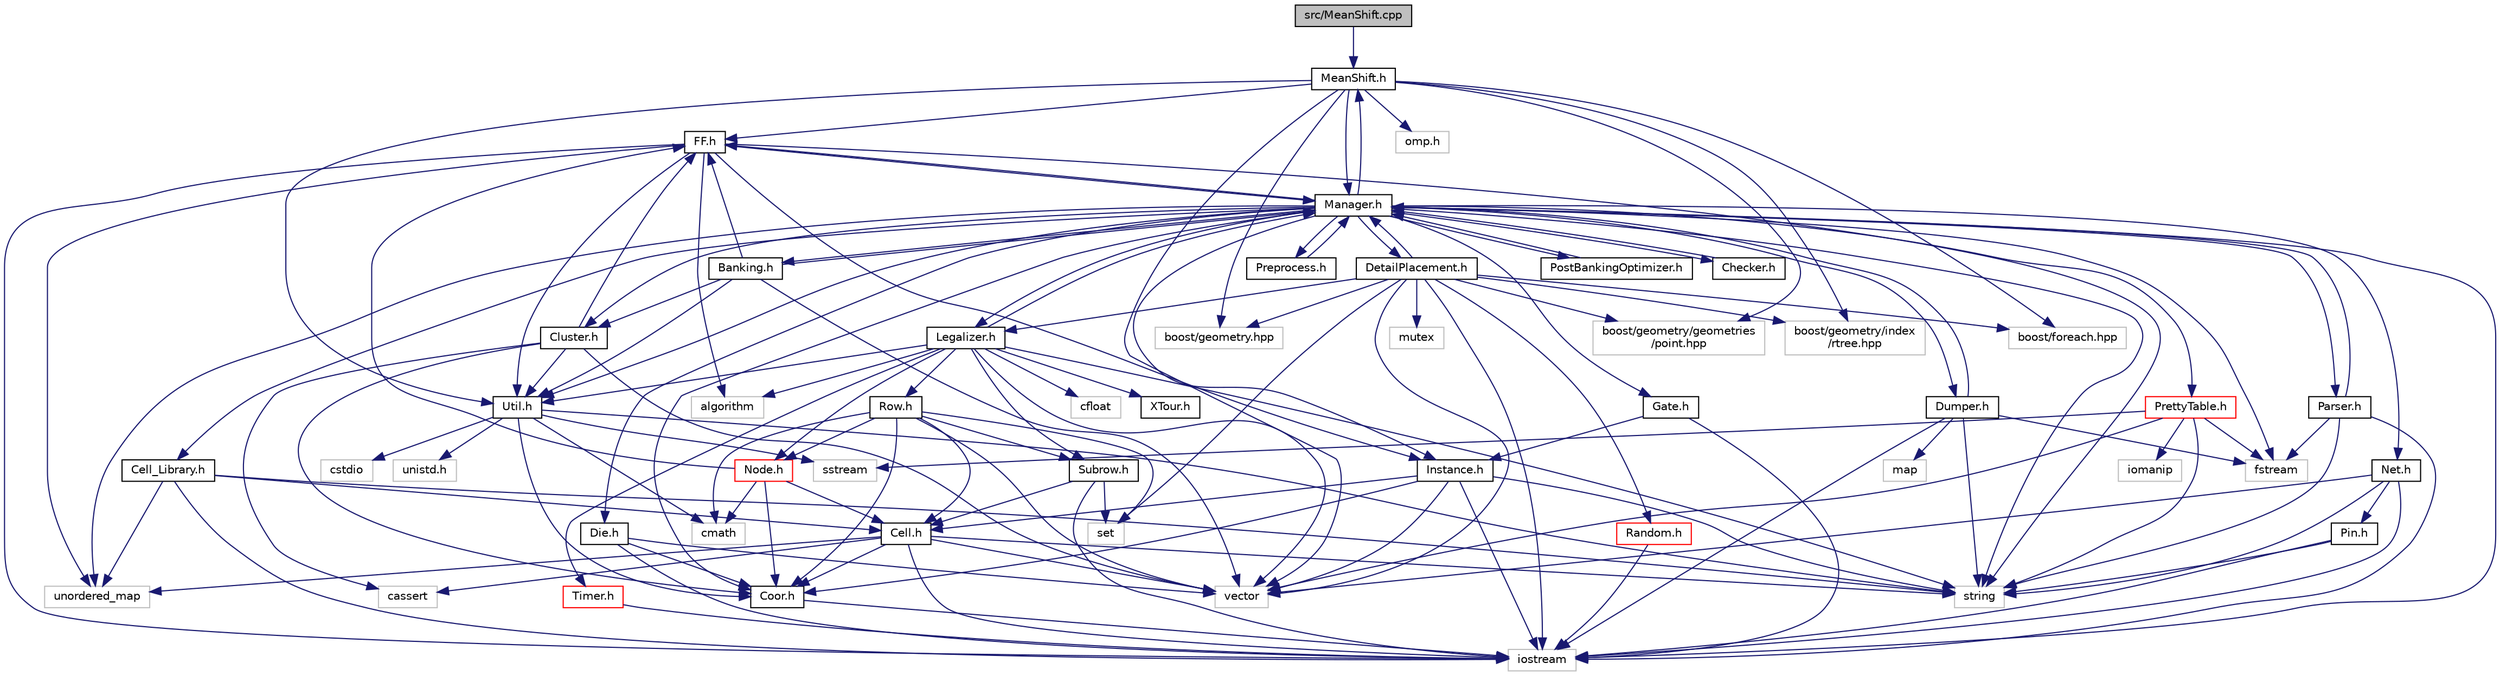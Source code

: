 digraph "src/MeanShift.cpp"
{
 // LATEX_PDF_SIZE
  edge [fontname="Helvetica",fontsize="10",labelfontname="Helvetica",labelfontsize="10"];
  node [fontname="Helvetica",fontsize="10",shape=record];
  Node1 [label="src/MeanShift.cpp",height=0.2,width=0.4,color="black", fillcolor="grey75", style="filled", fontcolor="black",tooltip=" "];
  Node1 -> Node2 [color="midnightblue",fontsize="10",style="solid"];
  Node2 [label="MeanShift.h",height=0.2,width=0.4,color="black", fillcolor="white", style="filled",URL="$MeanShift_8h.html",tooltip=" "];
  Node2 -> Node3 [color="midnightblue",fontsize="10",style="solid"];
  Node3 [label="boost/geometry.hpp",height=0.2,width=0.4,color="grey75", fillcolor="white", style="filled",tooltip=" "];
  Node2 -> Node4 [color="midnightblue",fontsize="10",style="solid"];
  Node4 [label="boost/geometry/geometries\l/point.hpp",height=0.2,width=0.4,color="grey75", fillcolor="white", style="filled",tooltip=" "];
  Node2 -> Node5 [color="midnightblue",fontsize="10",style="solid"];
  Node5 [label="boost/geometry/index\l/rtree.hpp",height=0.2,width=0.4,color="grey75", fillcolor="white", style="filled",tooltip=" "];
  Node2 -> Node6 [color="midnightblue",fontsize="10",style="solid"];
  Node6 [label="boost/foreach.hpp",height=0.2,width=0.4,color="grey75", fillcolor="white", style="filled",tooltip=" "];
  Node2 -> Node7 [color="midnightblue",fontsize="10",style="solid"];
  Node7 [label="vector",height=0.2,width=0.4,color="grey75", fillcolor="white", style="filled",tooltip=" "];
  Node2 -> Node8 [color="midnightblue",fontsize="10",style="solid"];
  Node8 [label="omp.h",height=0.2,width=0.4,color="grey75", fillcolor="white", style="filled",tooltip=" "];
  Node2 -> Node9 [color="midnightblue",fontsize="10",style="solid"];
  Node9 [label="Util.h",height=0.2,width=0.4,color="black", fillcolor="white", style="filled",URL="$Util_8h.html",tooltip=" "];
  Node9 -> Node10 [color="midnightblue",fontsize="10",style="solid"];
  Node10 [label="Coor.h",height=0.2,width=0.4,color="black", fillcolor="white", style="filled",URL="$Coor_8h.html",tooltip=" "];
  Node10 -> Node11 [color="midnightblue",fontsize="10",style="solid"];
  Node11 [label="iostream",height=0.2,width=0.4,color="grey75", fillcolor="white", style="filled",tooltip=" "];
  Node9 -> Node12 [color="midnightblue",fontsize="10",style="solid"];
  Node12 [label="string",height=0.2,width=0.4,color="grey75", fillcolor="white", style="filled",tooltip=" "];
  Node9 -> Node13 [color="midnightblue",fontsize="10",style="solid"];
  Node13 [label="sstream",height=0.2,width=0.4,color="grey75", fillcolor="white", style="filled",tooltip=" "];
  Node9 -> Node14 [color="midnightblue",fontsize="10",style="solid"];
  Node14 [label="cmath",height=0.2,width=0.4,color="grey75", fillcolor="white", style="filled",tooltip=" "];
  Node9 -> Node15 [color="midnightblue",fontsize="10",style="solid"];
  Node15 [label="cstdio",height=0.2,width=0.4,color="grey75", fillcolor="white", style="filled",tooltip=" "];
  Node9 -> Node16 [color="midnightblue",fontsize="10",style="solid"];
  Node16 [label="unistd.h",height=0.2,width=0.4,color="grey75", fillcolor="white", style="filled",tooltip=" "];
  Node2 -> Node17 [color="midnightblue",fontsize="10",style="solid"];
  Node17 [label="FF.h",height=0.2,width=0.4,color="black", fillcolor="white", style="filled",URL="$FF_8h.html",tooltip=" "];
  Node17 -> Node11 [color="midnightblue",fontsize="10",style="solid"];
  Node17 -> Node12 [color="midnightblue",fontsize="10",style="solid"];
  Node17 -> Node18 [color="midnightblue",fontsize="10",style="solid"];
  Node18 [label="unordered_map",height=0.2,width=0.4,color="grey75", fillcolor="white", style="filled",tooltip=" "];
  Node17 -> Node19 [color="midnightblue",fontsize="10",style="solid"];
  Node19 [label="algorithm",height=0.2,width=0.4,color="grey75", fillcolor="white", style="filled",tooltip=" "];
  Node17 -> Node20 [color="midnightblue",fontsize="10",style="solid"];
  Node20 [label="Instance.h",height=0.2,width=0.4,color="black", fillcolor="white", style="filled",URL="$Instance_8h.html",tooltip=" "];
  Node20 -> Node11 [color="midnightblue",fontsize="10",style="solid"];
  Node20 -> Node12 [color="midnightblue",fontsize="10",style="solid"];
  Node20 -> Node7 [color="midnightblue",fontsize="10",style="solid"];
  Node20 -> Node10 [color="midnightblue",fontsize="10",style="solid"];
  Node20 -> Node21 [color="midnightblue",fontsize="10",style="solid"];
  Node21 [label="Cell.h",height=0.2,width=0.4,color="black", fillcolor="white", style="filled",URL="$Cell_8h.html",tooltip=" "];
  Node21 -> Node11 [color="midnightblue",fontsize="10",style="solid"];
  Node21 -> Node12 [color="midnightblue",fontsize="10",style="solid"];
  Node21 -> Node18 [color="midnightblue",fontsize="10",style="solid"];
  Node21 -> Node7 [color="midnightblue",fontsize="10",style="solid"];
  Node21 -> Node22 [color="midnightblue",fontsize="10",style="solid"];
  Node22 [label="cassert",height=0.2,width=0.4,color="grey75", fillcolor="white", style="filled",tooltip=" "];
  Node21 -> Node10 [color="midnightblue",fontsize="10",style="solid"];
  Node17 -> Node23 [color="midnightblue",fontsize="10",style="solid"];
  Node23 [label="Manager.h",height=0.2,width=0.4,color="black", fillcolor="white", style="filled",URL="$Manager_8h.html",tooltip=" "];
  Node23 -> Node11 [color="midnightblue",fontsize="10",style="solid"];
  Node23 -> Node24 [color="midnightblue",fontsize="10",style="solid"];
  Node24 [label="fstream",height=0.2,width=0.4,color="grey75", fillcolor="white", style="filled",tooltip=" "];
  Node23 -> Node12 [color="midnightblue",fontsize="10",style="solid"];
  Node23 -> Node18 [color="midnightblue",fontsize="10",style="solid"];
  Node23 -> Node10 [color="midnightblue",fontsize="10",style="solid"];
  Node23 -> Node20 [color="midnightblue",fontsize="10",style="solid"];
  Node23 -> Node25 [color="midnightblue",fontsize="10",style="solid"];
  Node25 [label="Die.h",height=0.2,width=0.4,color="black", fillcolor="white", style="filled",URL="$Die_8h.html",tooltip=" "];
  Node25 -> Node11 [color="midnightblue",fontsize="10",style="solid"];
  Node25 -> Node7 [color="midnightblue",fontsize="10",style="solid"];
  Node25 -> Node10 [color="midnightblue",fontsize="10",style="solid"];
  Node23 -> Node26 [color="midnightblue",fontsize="10",style="solid"];
  Node26 [label="Cell_Library.h",height=0.2,width=0.4,color="black", fillcolor="white", style="filled",URL="$Cell__Library_8h.html",tooltip=" "];
  Node26 -> Node11 [color="midnightblue",fontsize="10",style="solid"];
  Node26 -> Node12 [color="midnightblue",fontsize="10",style="solid"];
  Node26 -> Node18 [color="midnightblue",fontsize="10",style="solid"];
  Node26 -> Node21 [color="midnightblue",fontsize="10",style="solid"];
  Node23 -> Node17 [color="midnightblue",fontsize="10",style="solid"];
  Node23 -> Node27 [color="midnightblue",fontsize="10",style="solid"];
  Node27 [label="Gate.h",height=0.2,width=0.4,color="black", fillcolor="white", style="filled",URL="$Gate_8h.html",tooltip=" "];
  Node27 -> Node11 [color="midnightblue",fontsize="10",style="solid"];
  Node27 -> Node20 [color="midnightblue",fontsize="10",style="solid"];
  Node23 -> Node28 [color="midnightblue",fontsize="10",style="solid"];
  Node28 [label="Net.h",height=0.2,width=0.4,color="black", fillcolor="white", style="filled",URL="$Net_8h.html",tooltip=" "];
  Node28 -> Node11 [color="midnightblue",fontsize="10",style="solid"];
  Node28 -> Node12 [color="midnightblue",fontsize="10",style="solid"];
  Node28 -> Node7 [color="midnightblue",fontsize="10",style="solid"];
  Node28 -> Node29 [color="midnightblue",fontsize="10",style="solid"];
  Node29 [label="Pin.h",height=0.2,width=0.4,color="black", fillcolor="white", style="filled",URL="$Pin_8h.html",tooltip=" "];
  Node29 -> Node11 [color="midnightblue",fontsize="10",style="solid"];
  Node29 -> Node12 [color="midnightblue",fontsize="10",style="solid"];
  Node23 -> Node30 [color="midnightblue",fontsize="10",style="solid"];
  Node30 [label="Parser.h",height=0.2,width=0.4,color="black", fillcolor="white", style="filled",URL="$Parser_8h.html",tooltip=" "];
  Node30 -> Node11 [color="midnightblue",fontsize="10",style="solid"];
  Node30 -> Node24 [color="midnightblue",fontsize="10",style="solid"];
  Node30 -> Node12 [color="midnightblue",fontsize="10",style="solid"];
  Node30 -> Node23 [color="midnightblue",fontsize="10",style="solid"];
  Node23 -> Node31 [color="midnightblue",fontsize="10",style="solid"];
  Node31 [label="Dumper.h",height=0.2,width=0.4,color="black", fillcolor="white", style="filled",URL="$Dumper_8h.html",tooltip=" "];
  Node31 -> Node11 [color="midnightblue",fontsize="10",style="solid"];
  Node31 -> Node24 [color="midnightblue",fontsize="10",style="solid"];
  Node31 -> Node12 [color="midnightblue",fontsize="10",style="solid"];
  Node31 -> Node32 [color="midnightblue",fontsize="10",style="solid"];
  Node32 [label="map",height=0.2,width=0.4,color="grey75", fillcolor="white", style="filled",tooltip=" "];
  Node31 -> Node23 [color="midnightblue",fontsize="10",style="solid"];
  Node23 -> Node2 [color="midnightblue",fontsize="10",style="solid"];
  Node23 -> Node33 [color="midnightblue",fontsize="10",style="solid"];
  Node33 [label="Preprocess.h",height=0.2,width=0.4,color="black", fillcolor="white", style="filled",URL="$Preprocess_8h.html",tooltip=" "];
  Node33 -> Node23 [color="midnightblue",fontsize="10",style="solid"];
  Node23 -> Node34 [color="midnightblue",fontsize="10",style="solid"];
  Node34 [label="Cluster.h",height=0.2,width=0.4,color="black", fillcolor="white", style="filled",URL="$Cluster_8h.html",tooltip=" "];
  Node34 -> Node7 [color="midnightblue",fontsize="10",style="solid"];
  Node34 -> Node22 [color="midnightblue",fontsize="10",style="solid"];
  Node34 -> Node10 [color="midnightblue",fontsize="10",style="solid"];
  Node34 -> Node9 [color="midnightblue",fontsize="10",style="solid"];
  Node34 -> Node17 [color="midnightblue",fontsize="10",style="solid"];
  Node23 -> Node35 [color="midnightblue",fontsize="10",style="solid"];
  Node35 [label="Banking.h",height=0.2,width=0.4,color="black", fillcolor="white", style="filled",URL="$Banking_8h.html",tooltip=" "];
  Node35 -> Node7 [color="midnightblue",fontsize="10",style="solid"];
  Node35 -> Node34 [color="midnightblue",fontsize="10",style="solid"];
  Node35 -> Node23 [color="midnightblue",fontsize="10",style="solid"];
  Node35 -> Node9 [color="midnightblue",fontsize="10",style="solid"];
  Node35 -> Node17 [color="midnightblue",fontsize="10",style="solid"];
  Node23 -> Node36 [color="midnightblue",fontsize="10",style="solid"];
  Node36 [label="Legalizer.h",height=0.2,width=0.4,color="black", fillcolor="white", style="filled",URL="$Legalizer_8h.html",tooltip=" "];
  Node36 -> Node37 [color="midnightblue",fontsize="10",style="solid"];
  Node37 [label="Node.h",height=0.2,width=0.4,color="red", fillcolor="white", style="filled",URL="$Node_8h.html",tooltip=" "];
  Node37 -> Node10 [color="midnightblue",fontsize="10",style="solid"];
  Node37 -> Node21 [color="midnightblue",fontsize="10",style="solid"];
  Node37 -> Node17 [color="midnightblue",fontsize="10",style="solid"];
  Node37 -> Node14 [color="midnightblue",fontsize="10",style="solid"];
  Node36 -> Node39 [color="midnightblue",fontsize="10",style="solid"];
  Node39 [label="Row.h",height=0.2,width=0.4,color="black", fillcolor="white", style="filled",URL="$Row_8h.html",tooltip=" "];
  Node39 -> Node40 [color="midnightblue",fontsize="10",style="solid"];
  Node40 [label="Subrow.h",height=0.2,width=0.4,color="black", fillcolor="white", style="filled",URL="$Subrow_8h.html",tooltip=" "];
  Node40 -> Node11 [color="midnightblue",fontsize="10",style="solid"];
  Node40 -> Node41 [color="midnightblue",fontsize="10",style="solid"];
  Node41 [label="set",height=0.2,width=0.4,color="grey75", fillcolor="white", style="filled",tooltip=" "];
  Node40 -> Node21 [color="midnightblue",fontsize="10",style="solid"];
  Node39 -> Node10 [color="midnightblue",fontsize="10",style="solid"];
  Node39 -> Node37 [color="midnightblue",fontsize="10",style="solid"];
  Node39 -> Node21 [color="midnightblue",fontsize="10",style="solid"];
  Node39 -> Node41 [color="midnightblue",fontsize="10",style="solid"];
  Node39 -> Node7 [color="midnightblue",fontsize="10",style="solid"];
  Node39 -> Node14 [color="midnightblue",fontsize="10",style="solid"];
  Node36 -> Node40 [color="midnightblue",fontsize="10",style="solid"];
  Node36 -> Node23 [color="midnightblue",fontsize="10",style="solid"];
  Node36 -> Node42 [color="midnightblue",fontsize="10",style="solid"];
  Node42 [label="Timer.h",height=0.2,width=0.4,color="red", fillcolor="white", style="filled",URL="$Timer_8h.html",tooltip=" "];
  Node42 -> Node11 [color="midnightblue",fontsize="10",style="solid"];
  Node36 -> Node9 [color="midnightblue",fontsize="10",style="solid"];
  Node36 -> Node44 [color="midnightblue",fontsize="10",style="solid"];
  Node44 [label="XTour.h",height=0.2,width=0.4,color="black", fillcolor="white", style="filled",URL="$XTour_8h.html",tooltip=" "];
  Node36 -> Node7 [color="midnightblue",fontsize="10",style="solid"];
  Node36 -> Node12 [color="midnightblue",fontsize="10",style="solid"];
  Node36 -> Node19 [color="midnightblue",fontsize="10",style="solid"];
  Node36 -> Node45 [color="midnightblue",fontsize="10",style="solid"];
  Node45 [label="cfloat",height=0.2,width=0.4,color="grey75", fillcolor="white", style="filled",tooltip=" "];
  Node23 -> Node46 [color="midnightblue",fontsize="10",style="solid"];
  Node46 [label="DetailPlacement.h",height=0.2,width=0.4,color="black", fillcolor="white", style="filled",URL="$DetailPlacement_8h.html",tooltip=" "];
  Node46 -> Node3 [color="midnightblue",fontsize="10",style="solid"];
  Node46 -> Node4 [color="midnightblue",fontsize="10",style="solid"];
  Node46 -> Node5 [color="midnightblue",fontsize="10",style="solid"];
  Node46 -> Node6 [color="midnightblue",fontsize="10",style="solid"];
  Node46 -> Node47 [color="midnightblue",fontsize="10",style="solid"];
  Node47 [label="mutex",height=0.2,width=0.4,color="grey75", fillcolor="white", style="filled",tooltip=" "];
  Node46 -> Node36 [color="midnightblue",fontsize="10",style="solid"];
  Node46 -> Node23 [color="midnightblue",fontsize="10",style="solid"];
  Node46 -> Node48 [color="midnightblue",fontsize="10",style="solid"];
  Node48 [label="Random.h",height=0.2,width=0.4,color="red", fillcolor="white", style="filled",URL="$Random_8h.html",tooltip=" "];
  Node48 -> Node11 [color="midnightblue",fontsize="10",style="solid"];
  Node46 -> Node11 [color="midnightblue",fontsize="10",style="solid"];
  Node46 -> Node7 [color="midnightblue",fontsize="10",style="solid"];
  Node46 -> Node41 [color="midnightblue",fontsize="10",style="solid"];
  Node23 -> Node9 [color="midnightblue",fontsize="10",style="solid"];
  Node23 -> Node51 [color="midnightblue",fontsize="10",style="solid"];
  Node51 [label="PrettyTable.h",height=0.2,width=0.4,color="red", fillcolor="white", style="filled",URL="$PrettyTable_8h.html",tooltip=" "];
  Node51 -> Node12 [color="midnightblue",fontsize="10",style="solid"];
  Node51 -> Node52 [color="midnightblue",fontsize="10",style="solid"];
  Node52 [label="iomanip",height=0.2,width=0.4,color="grey75", fillcolor="white", style="filled",tooltip=" "];
  Node51 -> Node7 [color="midnightblue",fontsize="10",style="solid"];
  Node51 -> Node13 [color="midnightblue",fontsize="10",style="solid"];
  Node51 -> Node24 [color="midnightblue",fontsize="10",style="solid"];
  Node23 -> Node54 [color="midnightblue",fontsize="10",style="solid"];
  Node54 [label="PostBankingOptimizer.h",height=0.2,width=0.4,color="black", fillcolor="white", style="filled",URL="$PostBankingOptimizer_8h.html",tooltip=" "];
  Node54 -> Node23 [color="midnightblue",fontsize="10",style="solid"];
  Node23 -> Node55 [color="midnightblue",fontsize="10",style="solid"];
  Node55 [label="Checker.h",height=0.2,width=0.4,color="black", fillcolor="white", style="filled",URL="$Checker_8h.html",tooltip=" "];
  Node55 -> Node23 [color="midnightblue",fontsize="10",style="solid"];
  Node17 -> Node9 [color="midnightblue",fontsize="10",style="solid"];
  Node2 -> Node23 [color="midnightblue",fontsize="10",style="solid"];
}
